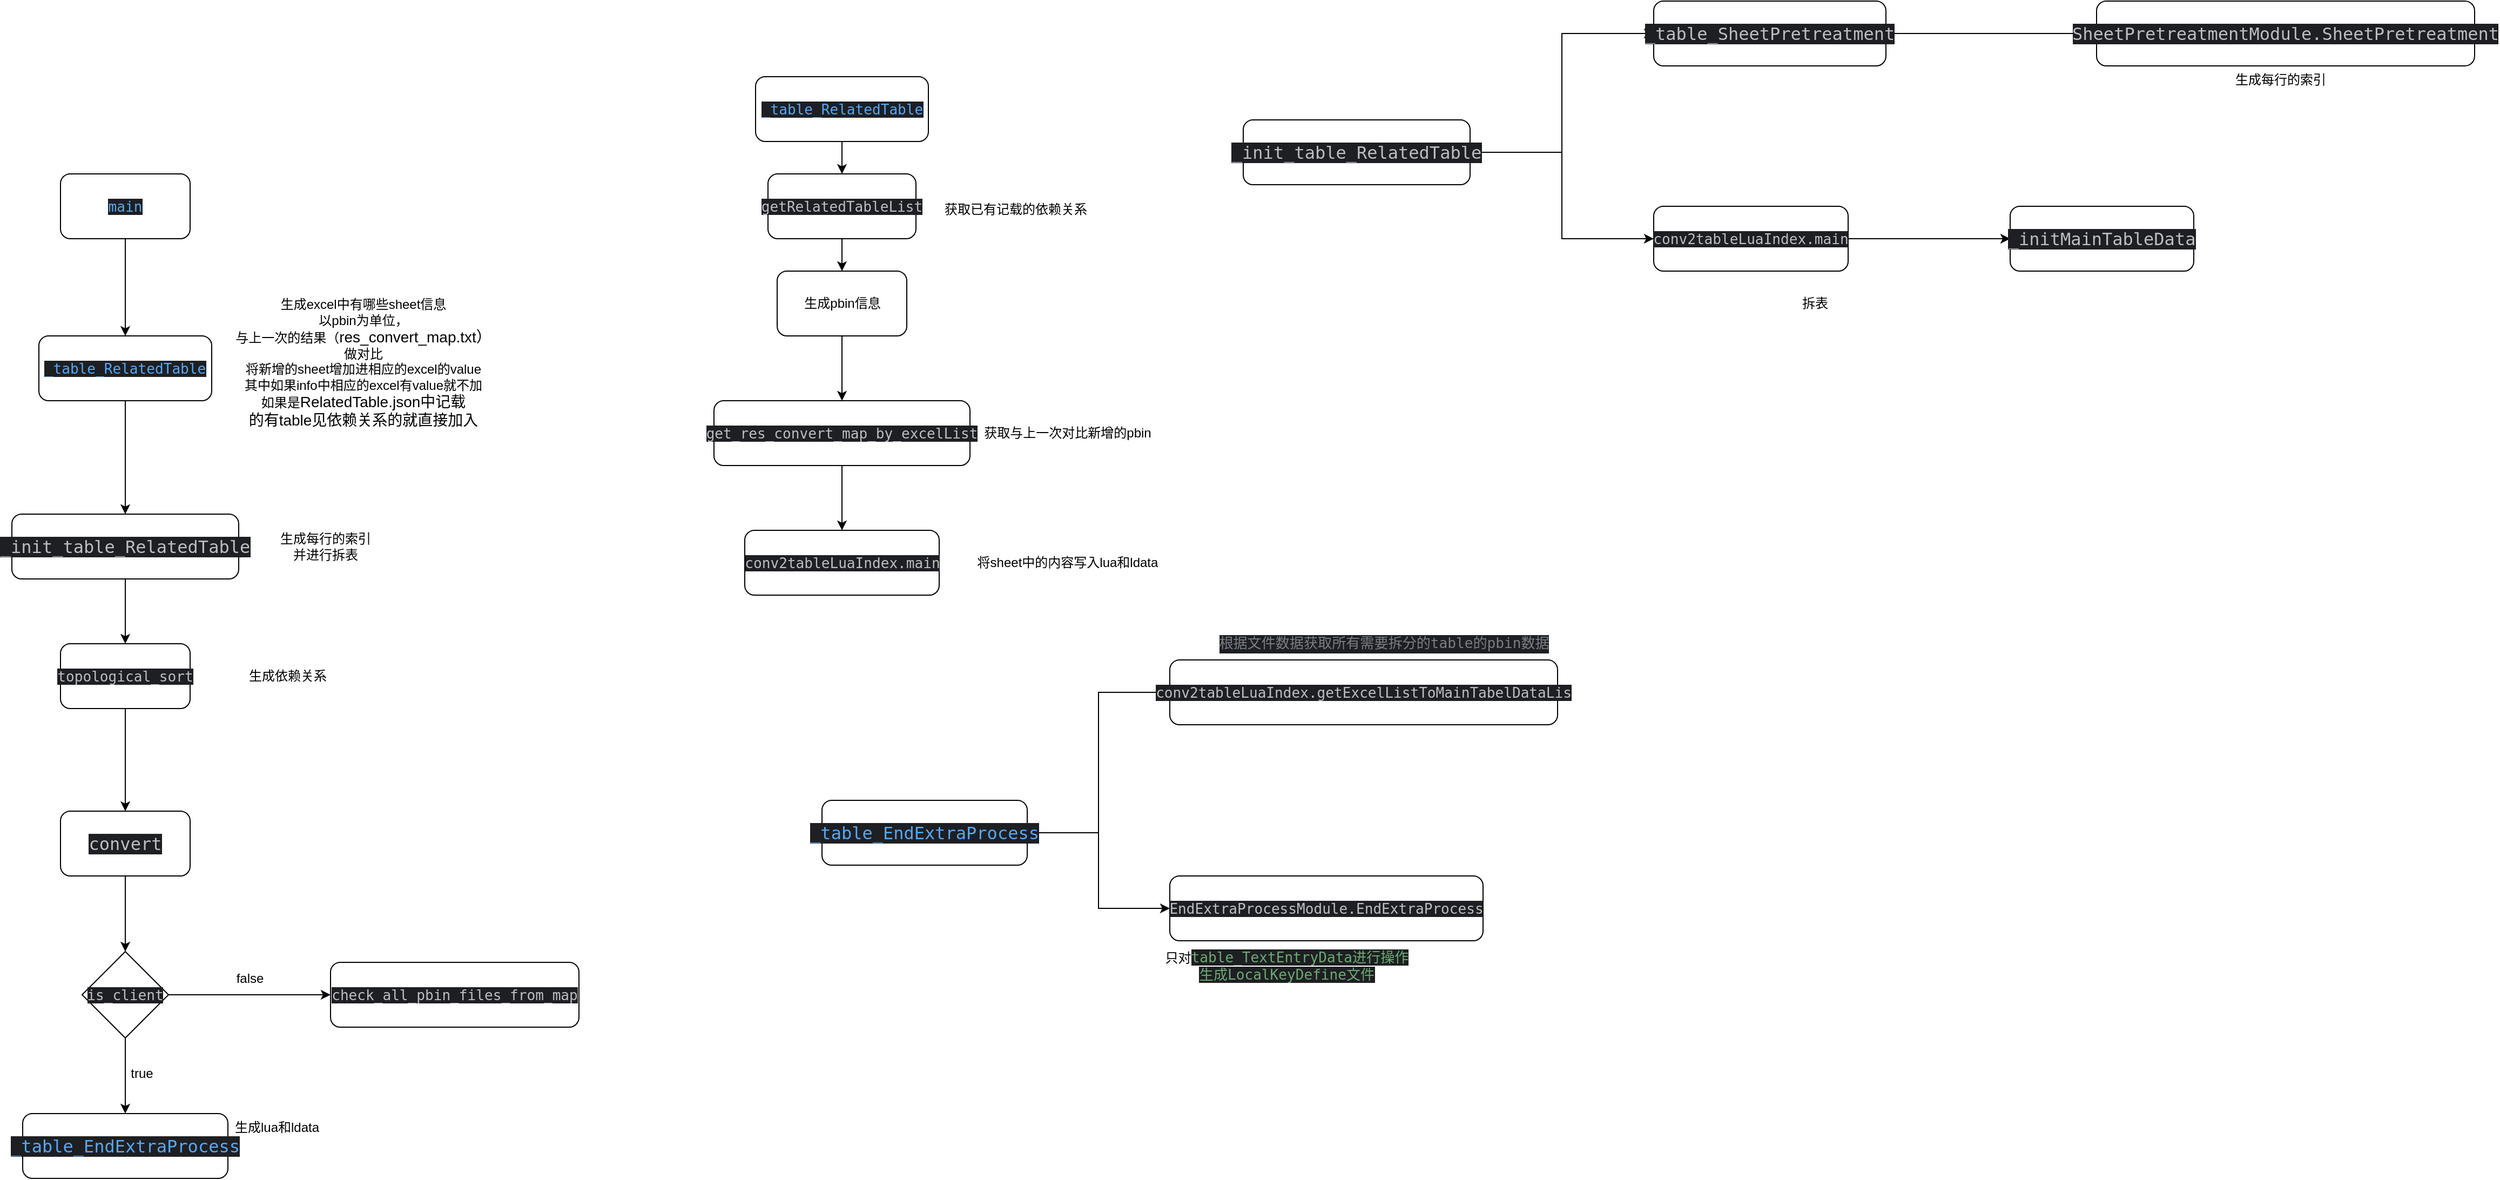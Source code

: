 <mxfile version="26.0.2">
  <diagram name="导出txt文本" id="JnTPTSW8uvq64Gtc28mE">
    <mxGraphModel dx="2852" dy="1562" grid="1" gridSize="10" guides="1" tooltips="1" connect="1" arrows="1" fold="1" page="1" pageScale="1" pageWidth="827" pageHeight="1169" math="0" shadow="0">
      <root>
        <mxCell id="0" />
        <mxCell id="1" parent="0" />
        <mxCell id="ml-K04kPEU6mxTsvXC_G-3" style="edgeStyle=orthogonalEdgeStyle;rounded=0;orthogonalLoop=1;jettySize=auto;html=1;entryX=0.5;entryY=0;entryDx=0;entryDy=0;" parent="1" source="ml-K04kPEU6mxTsvXC_G-1" target="ml-K04kPEU6mxTsvXC_G-2" edge="1">
          <mxGeometry relative="1" as="geometry" />
        </mxCell>
        <mxCell id="ml-K04kPEU6mxTsvXC_G-1" value="&lt;div style=&quot;background-color:#1e1f22;color:#bcbec4&quot;&gt;&lt;pre style=&quot;font-family:&#39;JetBrains Mono&#39;,monospace;font-size:9.8pt;&quot;&gt;&lt;span style=&quot;color:#56a8f5;&quot;&gt;main&lt;/span&gt;&lt;/pre&gt;&lt;/div&gt;" style="rounded=1;whiteSpace=wrap;html=1;" parent="1" vertex="1">
          <mxGeometry x="55" y="180" width="120" height="60" as="geometry" />
        </mxCell>
        <mxCell id="eJx14qyZ2uoMX4utbZYr-3" style="edgeStyle=orthogonalEdgeStyle;rounded=0;orthogonalLoop=1;jettySize=auto;html=1;" parent="1" source="ml-K04kPEU6mxTsvXC_G-2" target="eJx14qyZ2uoMX4utbZYr-2" edge="1">
          <mxGeometry relative="1" as="geometry" />
        </mxCell>
        <mxCell id="ml-K04kPEU6mxTsvXC_G-2" value="&lt;div style=&quot;background-color:#1e1f22;color:#bcbec4&quot;&gt;&lt;pre style=&quot;font-family:&#39;JetBrains Mono&#39;,monospace;font-size:9.8pt;&quot;&gt;&lt;span style=&quot;color:#56a8f5;&quot;&gt;_table_RelatedTable&lt;/span&gt;&lt;/pre&gt;&lt;/div&gt;" style="rounded=1;whiteSpace=wrap;html=1;" parent="1" vertex="1">
          <mxGeometry x="35" y="330" width="160" height="60" as="geometry" />
        </mxCell>
        <mxCell id="ml-K04kPEU6mxTsvXC_G-7" style="edgeStyle=orthogonalEdgeStyle;rounded=0;orthogonalLoop=1;jettySize=auto;html=1;entryX=0.5;entryY=0;entryDx=0;entryDy=0;" parent="1" source="ml-K04kPEU6mxTsvXC_G-5" target="f6NRc0c9WLY2QuTVg-Pm-2" edge="1">
          <mxGeometry relative="1" as="geometry" />
        </mxCell>
        <mxCell id="ml-K04kPEU6mxTsvXC_G-5" value="&lt;div style=&quot;background-color:#1e1f22;color:#bcbec4&quot;&gt;&lt;pre style=&quot;font-family:&#39;JetBrains Mono&#39;,monospace;font-size:9.8pt;&quot;&gt;&lt;span style=&quot;color:#56a8f5;&quot;&gt;_table_RelatedTable&lt;/span&gt;&lt;/pre&gt;&lt;/div&gt;" style="rounded=1;whiteSpace=wrap;html=1;" parent="1" vertex="1">
          <mxGeometry x="698.5" y="90" width="160" height="60" as="geometry" />
        </mxCell>
        <mxCell id="ml-K04kPEU6mxTsvXC_G-9" style="edgeStyle=orthogonalEdgeStyle;rounded=0;orthogonalLoop=1;jettySize=auto;html=1;" parent="1" source="ml-K04kPEU6mxTsvXC_G-6" target="ml-K04kPEU6mxTsvXC_G-8" edge="1">
          <mxGeometry relative="1" as="geometry" />
        </mxCell>
        <mxCell id="ml-K04kPEU6mxTsvXC_G-6" value="生成pbin信息" style="rounded=1;whiteSpace=wrap;html=1;" parent="1" vertex="1">
          <mxGeometry x="718.5" y="270" width="120" height="60" as="geometry" />
        </mxCell>
        <mxCell id="f6NRc0c9WLY2QuTVg-Pm-7" style="edgeStyle=orthogonalEdgeStyle;rounded=0;orthogonalLoop=1;jettySize=auto;html=1;" parent="1" source="ml-K04kPEU6mxTsvXC_G-8" target="f6NRc0c9WLY2QuTVg-Pm-6" edge="1">
          <mxGeometry relative="1" as="geometry" />
        </mxCell>
        <mxCell id="ml-K04kPEU6mxTsvXC_G-8" value="&lt;div style=&quot;background-color:#1e1f22;color:#bcbec4&quot;&gt;&lt;pre style=&quot;font-family:&#39;JetBrains Mono&#39;,monospace;font-size:9.8pt;&quot;&gt;get_res_convert_map_by_excelList&lt;/pre&gt;&lt;/div&gt;" style="rounded=1;whiteSpace=wrap;html=1;" parent="1" vertex="1">
          <mxGeometry x="660" y="390" width="237" height="60" as="geometry" />
        </mxCell>
        <mxCell id="ml-K04kPEU6mxTsvXC_G-10" value="获取与上一次对比新增的pbin" style="text;html=1;align=center;verticalAlign=middle;resizable=0;points=[];autosize=1;strokeColor=none;fillColor=none;" parent="1" vertex="1">
          <mxGeometry x="897" y="405" width="180" height="30" as="geometry" />
        </mxCell>
        <mxCell id="f6NRc0c9WLY2QuTVg-Pm-3" style="edgeStyle=orthogonalEdgeStyle;rounded=0;orthogonalLoop=1;jettySize=auto;html=1;" parent="1" source="f6NRc0c9WLY2QuTVg-Pm-2" target="ml-K04kPEU6mxTsvXC_G-6" edge="1">
          <mxGeometry relative="1" as="geometry" />
        </mxCell>
        <mxCell id="f6NRc0c9WLY2QuTVg-Pm-2" value="&lt;div style=&quot;background-color:#1e1f22;color:#bcbec4&quot;&gt;&lt;pre style=&quot;font-family:&#39;JetBrains Mono&#39;,monospace;font-size:9.8pt;&quot;&gt;getRelatedTableList&lt;/pre&gt;&lt;/div&gt;" style="rounded=1;whiteSpace=wrap;html=1;" parent="1" vertex="1">
          <mxGeometry x="710" y="180" width="137" height="60" as="geometry" />
        </mxCell>
        <mxCell id="f6NRc0c9WLY2QuTVg-Pm-4" value="获取已有记载的依赖关系" style="text;html=1;align=center;verticalAlign=middle;resizable=0;points=[];autosize=1;strokeColor=none;fillColor=none;" parent="1" vertex="1">
          <mxGeometry x="858.5" y="198" width="160" height="30" as="geometry" />
        </mxCell>
        <mxCell id="f6NRc0c9WLY2QuTVg-Pm-5" value="生成excel中有哪些sheet信息&lt;div&gt;以pbin为单位，&lt;/div&gt;&lt;div&gt;与上一次的结果（&lt;span style=&quot;font-size: 14px; text-align: left; white-space: pre-wrap; background-color: transparent; color: light-dark(rgb(0, 0, 0), rgb(255, 255, 255));&quot;&gt;res_convert_map.txt）&lt;/span&gt;&lt;span style=&quot;background-color: transparent; color: light-dark(rgb(0, 0, 0), rgb(255, 255, 255));&quot;&gt;做对比&lt;/span&gt;&lt;/div&gt;&lt;div&gt;&lt;span style=&quot;background-color: transparent; color: light-dark(rgb(0, 0, 0), rgb(255, 255, 255));&quot;&gt;将新增的sheet增加进相应的excel的value&lt;/span&gt;&lt;/div&gt;&lt;div&gt;&lt;span style=&quot;background-color: transparent; color: light-dark(rgb(0, 0, 0), rgb(255, 255, 255));&quot;&gt;其中如果info中相应的excel有value就不加&lt;/span&gt;&lt;/div&gt;&lt;div&gt;&lt;span style=&quot;background-color: transparent; color: light-dark(rgb(0, 0, 0), rgb(255, 255, 255));&quot;&gt;如果是&lt;/span&gt;&lt;span style=&quot;font-size: 14px; text-align: left; white-space: pre-wrap; background-color: transparent; color: light-dark(rgb(0, 0, 0), rgb(255, 255, 255));&quot;&gt;RelatedTable.json中记载&lt;/span&gt;&lt;/div&gt;&lt;div&gt;&lt;span style=&quot;font-size: 14px; text-align: left; white-space: pre-wrap; background-color: transparent; color: light-dark(rgb(0, 0, 0), rgb(255, 255, 255));&quot;&gt;的有table见依赖关系的就直接加入&lt;/span&gt;&lt;/div&gt;" style="text;html=1;align=center;verticalAlign=middle;resizable=0;points=[];autosize=1;strokeColor=none;fillColor=none;" parent="1" vertex="1">
          <mxGeometry x="185" y="295" width="300" height="120" as="geometry" />
        </mxCell>
        <mxCell id="f6NRc0c9WLY2QuTVg-Pm-6" value="&lt;div style=&quot;background-color:#1e1f22;color:#bcbec4&quot;&gt;&lt;pre style=&quot;font-family:&#39;JetBrains Mono&#39;,monospace;font-size:9.8pt;&quot;&gt;conv2tableLuaIndex.main&lt;/pre&gt;&lt;/div&gt;" style="rounded=1;whiteSpace=wrap;html=1;" parent="1" vertex="1">
          <mxGeometry x="688.5" y="510" width="180" height="60" as="geometry" />
        </mxCell>
        <mxCell id="f6NRc0c9WLY2QuTVg-Pm-8" value="将sheet中的内容写入lua和ldata" style="text;html=1;align=center;verticalAlign=middle;resizable=0;points=[];autosize=1;strokeColor=none;fillColor=none;" parent="1" vertex="1">
          <mxGeometry x="892" y="525" width="190" height="30" as="geometry" />
        </mxCell>
        <mxCell id="_njpeNoxGZ5RL7biQajy-2" style="edgeStyle=orthogonalEdgeStyle;rounded=0;orthogonalLoop=1;jettySize=auto;html=1;entryX=0.5;entryY=0;entryDx=0;entryDy=0;" edge="1" parent="1" source="eJx14qyZ2uoMX4utbZYr-2" target="_njpeNoxGZ5RL7biQajy-1">
          <mxGeometry relative="1" as="geometry" />
        </mxCell>
        <mxCell id="eJx14qyZ2uoMX4utbZYr-2" value="&lt;div style=&quot;background-color:#1e1f22;color:#bcbec4&quot;&gt;&lt;pre style=&quot;font-family:&#39;JetBrains Mono&#39;,monospace;font-size:12.0pt;&quot;&gt;_init_table_RelatedTable&lt;/pre&gt;&lt;/div&gt;" style="rounded=1;whiteSpace=wrap;html=1;" parent="1" vertex="1">
          <mxGeometry x="10" y="495" width="210" height="60" as="geometry" />
        </mxCell>
        <mxCell id="eJx14qyZ2uoMX4utbZYr-10" style="edgeStyle=orthogonalEdgeStyle;rounded=0;orthogonalLoop=1;jettySize=auto;html=1;entryX=0;entryY=0.5;entryDx=0;entryDy=0;" parent="1" source="eJx14qyZ2uoMX4utbZYr-5" target="eJx14qyZ2uoMX4utbZYr-6" edge="1">
          <mxGeometry relative="1" as="geometry" />
        </mxCell>
        <mxCell id="eJx14qyZ2uoMX4utbZYr-11" style="edgeStyle=orthogonalEdgeStyle;rounded=0;orthogonalLoop=1;jettySize=auto;html=1;entryX=0;entryY=0.5;entryDx=0;entryDy=0;" parent="1" source="eJx14qyZ2uoMX4utbZYr-5" target="eJx14qyZ2uoMX4utbZYr-8" edge="1">
          <mxGeometry relative="1" as="geometry" />
        </mxCell>
        <mxCell id="eJx14qyZ2uoMX4utbZYr-5" value="&lt;div style=&quot;background-color:#1e1f22;color:#bcbec4&quot;&gt;&lt;pre style=&quot;font-family:&#39;JetBrains Mono&#39;,monospace;font-size:12.0pt;&quot;&gt;_init_table_RelatedTable&lt;/pre&gt;&lt;/div&gt;" style="rounded=1;whiteSpace=wrap;html=1;" parent="1" vertex="1">
          <mxGeometry x="1150" y="130" width="210" height="60" as="geometry" />
        </mxCell>
        <mxCell id="eJx14qyZ2uoMX4utbZYr-13" style="edgeStyle=orthogonalEdgeStyle;rounded=0;orthogonalLoop=1;jettySize=auto;html=1;entryX=0;entryY=0.5;entryDx=0;entryDy=0;" parent="1" source="eJx14qyZ2uoMX4utbZYr-6" target="eJx14qyZ2uoMX4utbZYr-12" edge="1">
          <mxGeometry relative="1" as="geometry" />
        </mxCell>
        <mxCell id="eJx14qyZ2uoMX4utbZYr-6" value="&lt;div style=&quot;background-color:#1e1f22;color:#bcbec4&quot;&gt;&lt;pre style=&quot;font-family:&#39;JetBrains Mono&#39;,monospace;font-size:12.0pt;&quot;&gt;_table_SheetPretreatment&lt;/pre&gt;&lt;/div&gt;" style="rounded=1;whiteSpace=wrap;html=1;" parent="1" vertex="1">
          <mxGeometry x="1530" y="20" width="215" height="60" as="geometry" />
        </mxCell>
        <mxCell id="eJx14qyZ2uoMX4utbZYr-30" style="edgeStyle=orthogonalEdgeStyle;rounded=0;orthogonalLoop=1;jettySize=auto;html=1;entryX=0;entryY=0.5;entryDx=0;entryDy=0;" parent="1" source="eJx14qyZ2uoMX4utbZYr-8" target="eJx14qyZ2uoMX4utbZYr-29" edge="1">
          <mxGeometry relative="1" as="geometry" />
        </mxCell>
        <mxCell id="eJx14qyZ2uoMX4utbZYr-8" value="&lt;div style=&quot;background-color:#1e1f22;color:#bcbec4&quot;&gt;&lt;pre style=&quot;font-family:&#39;JetBrains Mono&#39;,monospace;font-size:9.8pt;&quot;&gt;conv2tableLuaIndex.main&lt;/pre&gt;&lt;/div&gt;" style="rounded=1;whiteSpace=wrap;html=1;" parent="1" vertex="1">
          <mxGeometry x="1530" y="210" width="180" height="60" as="geometry" />
        </mxCell>
        <mxCell id="eJx14qyZ2uoMX4utbZYr-12" value="&lt;div style=&quot;background-color:#1e1f22;color:#bcbec4&quot;&gt;&lt;pre style=&quot;font-family:&#39;JetBrains Mono&#39;,monospace;font-size:12.0pt;&quot;&gt;SheetPretreatmentModule.SheetPretreatment&lt;/pre&gt;&lt;/div&gt;" style="rounded=1;whiteSpace=wrap;html=1;" parent="1" vertex="1">
          <mxGeometry x="1940" y="20" width="350" height="60" as="geometry" />
        </mxCell>
        <mxCell id="eJx14qyZ2uoMX4utbZYr-17" value="生成每行的索引" style="text;html=1;align=center;verticalAlign=middle;resizable=0;points=[];autosize=1;strokeColor=none;fillColor=none;" parent="1" vertex="1">
          <mxGeometry x="2055" y="78" width="110" height="30" as="geometry" />
        </mxCell>
        <mxCell id="_njpeNoxGZ5RL7biQajy-7" style="edgeStyle=orthogonalEdgeStyle;rounded=0;orthogonalLoop=1;jettySize=auto;html=1;" edge="1" parent="1" source="eJx14qyZ2uoMX4utbZYr-18" target="_njpeNoxGZ5RL7biQajy-6">
          <mxGeometry relative="1" as="geometry" />
        </mxCell>
        <mxCell id="eJx14qyZ2uoMX4utbZYr-18" value="&lt;div style=&quot;background-color:#1e1f22;color:#bcbec4&quot;&gt;&lt;pre style=&quot;font-family:&#39;JetBrains Mono&#39;,monospace;font-size:12.0pt;&quot;&gt;convert&lt;/pre&gt;&lt;/div&gt;" style="rounded=1;whiteSpace=wrap;html=1;" parent="1" vertex="1">
          <mxGeometry x="55" y="770" width="120" height="60" as="geometry" />
        </mxCell>
        <mxCell id="eJx14qyZ2uoMX4utbZYr-22" value="生成每行的索引&lt;div&gt;并进行拆表&lt;/div&gt;" style="text;html=1;align=center;verticalAlign=middle;resizable=0;points=[];autosize=1;strokeColor=none;fillColor=none;" parent="1" vertex="1">
          <mxGeometry x="245" y="505" width="110" height="40" as="geometry" />
        </mxCell>
        <mxCell id="eJx14qyZ2uoMX4utbZYr-24" value="&lt;div style=&quot;background-color:#1e1f22;color:#bcbec4&quot;&gt;&lt;pre style=&quot;font-family:&#39;JetBrains Mono&#39;,monospace;font-size:12.0pt;&quot;&gt;&lt;span style=&quot;color:#56a8f5;&quot;&gt;_table_EndExtraProcess&lt;/span&gt;&lt;/pre&gt;&lt;/div&gt;" style="rounded=1;whiteSpace=wrap;html=1;" parent="1" vertex="1">
          <mxGeometry x="20" y="1050" width="190" height="60" as="geometry" />
        </mxCell>
        <mxCell id="eJx14qyZ2uoMX4utbZYr-26" value="生成lua和ldata" style="text;html=1;align=center;verticalAlign=middle;resizable=0;points=[];autosize=1;strokeColor=none;fillColor=none;" parent="1" vertex="1">
          <mxGeometry x="205" y="1048" width="100" height="30" as="geometry" />
        </mxCell>
        <mxCell id="eJx14qyZ2uoMX4utbZYr-28" value="拆表" style="text;html=1;align=center;verticalAlign=middle;resizable=0;points=[];autosize=1;strokeColor=none;fillColor=none;" parent="1" vertex="1">
          <mxGeometry x="1654" y="285" width="50" height="30" as="geometry" />
        </mxCell>
        <mxCell id="eJx14qyZ2uoMX4utbZYr-29" value="&lt;div style=&quot;background-color:#1e1f22;color:#bcbec4&quot;&gt;&lt;pre style=&quot;font-family:&#39;JetBrains Mono&#39;,monospace;font-size:12.0pt;&quot;&gt;_initMainTableData&lt;/pre&gt;&lt;/div&gt;" style="rounded=1;whiteSpace=wrap;html=1;" parent="1" vertex="1">
          <mxGeometry x="1860" y="210" width="170" height="60" as="geometry" />
        </mxCell>
        <mxCell id="_njpeNoxGZ5RL7biQajy-5" style="edgeStyle=orthogonalEdgeStyle;rounded=0;orthogonalLoop=1;jettySize=auto;html=1;entryX=0.5;entryY=0;entryDx=0;entryDy=0;" edge="1" parent="1" source="_njpeNoxGZ5RL7biQajy-1" target="eJx14qyZ2uoMX4utbZYr-18">
          <mxGeometry relative="1" as="geometry" />
        </mxCell>
        <mxCell id="_njpeNoxGZ5RL7biQajy-1" value="&lt;div style=&quot;background-color:#1e1f22;color:#bcbec4&quot;&gt;&lt;pre style=&quot;font-family:&#39;JetBrains Mono&#39;,monospace;font-size:9.8pt;&quot;&gt;topological_sort&lt;/pre&gt;&lt;/div&gt;" style="rounded=1;whiteSpace=wrap;html=1;" vertex="1" parent="1">
          <mxGeometry x="55" y="615" width="120" height="60" as="geometry" />
        </mxCell>
        <mxCell id="_njpeNoxGZ5RL7biQajy-3" value="生成依赖关系" style="text;html=1;align=center;verticalAlign=middle;resizable=0;points=[];autosize=1;strokeColor=none;fillColor=none;" vertex="1" parent="1">
          <mxGeometry x="215" y="630" width="100" height="30" as="geometry" />
        </mxCell>
        <mxCell id="_njpeNoxGZ5RL7biQajy-8" style="edgeStyle=orthogonalEdgeStyle;rounded=0;orthogonalLoop=1;jettySize=auto;html=1;" edge="1" parent="1" source="_njpeNoxGZ5RL7biQajy-6" target="eJx14qyZ2uoMX4utbZYr-24">
          <mxGeometry relative="1" as="geometry" />
        </mxCell>
        <mxCell id="_njpeNoxGZ5RL7biQajy-11" style="edgeStyle=orthogonalEdgeStyle;rounded=0;orthogonalLoop=1;jettySize=auto;html=1;" edge="1" parent="1" source="_njpeNoxGZ5RL7biQajy-6" target="_njpeNoxGZ5RL7biQajy-10">
          <mxGeometry relative="1" as="geometry" />
        </mxCell>
        <mxCell id="_njpeNoxGZ5RL7biQajy-6" value="&lt;div style=&quot;background-color:#1e1f22;color:#bcbec4&quot;&gt;&lt;pre style=&quot;font-family:&#39;JetBrains Mono&#39;,monospace;font-size:9.8pt;&quot;&gt;is_client&lt;/pre&gt;&lt;/div&gt;" style="rhombus;whiteSpace=wrap;html=1;" vertex="1" parent="1">
          <mxGeometry x="75" y="900" width="80" height="80" as="geometry" />
        </mxCell>
        <mxCell id="_njpeNoxGZ5RL7biQajy-9" value="true" style="text;html=1;align=center;verticalAlign=middle;resizable=0;points=[];autosize=1;strokeColor=none;fillColor=none;" vertex="1" parent="1">
          <mxGeometry x="110" y="998" width="40" height="30" as="geometry" />
        </mxCell>
        <mxCell id="_njpeNoxGZ5RL7biQajy-10" value="&lt;div style=&quot;background-color:#1e1f22;color:#bcbec4&quot;&gt;&lt;pre style=&quot;font-family:&#39;JetBrains Mono&#39;,monospace;font-size:9.8pt;&quot;&gt;check_all_pbin_files_from_map&lt;/pre&gt;&lt;/div&gt;" style="rounded=1;whiteSpace=wrap;html=1;" vertex="1" parent="1">
          <mxGeometry x="305" y="910" width="230" height="60" as="geometry" />
        </mxCell>
        <mxCell id="_njpeNoxGZ5RL7biQajy-12" value="false" style="text;html=1;align=center;verticalAlign=middle;resizable=0;points=[];autosize=1;strokeColor=none;fillColor=none;" vertex="1" parent="1">
          <mxGeometry x="205" y="910" width="50" height="30" as="geometry" />
        </mxCell>
        <mxCell id="_njpeNoxGZ5RL7biQajy-15" style="edgeStyle=orthogonalEdgeStyle;rounded=0;orthogonalLoop=1;jettySize=auto;html=1;entryX=0;entryY=0.5;entryDx=0;entryDy=0;exitX=1;exitY=0.5;exitDx=0;exitDy=0;" edge="1" parent="1" source="_njpeNoxGZ5RL7biQajy-17" target="_njpeNoxGZ5RL7biQajy-14">
          <mxGeometry relative="1" as="geometry">
            <mxPoint x="960" y="790" as="sourcePoint" />
          </mxGeometry>
        </mxCell>
        <mxCell id="_njpeNoxGZ5RL7biQajy-14" value="&lt;div style=&quot;background-color:#1e1f22;color:#bcbec4&quot;&gt;&lt;pre style=&quot;font-family:&#39;JetBrains Mono&#39;,monospace;font-size:9.8pt;&quot;&gt;conv2tableLuaIndex.getExcelListToMainTabelDataLis&lt;/pre&gt;&lt;/div&gt;" style="rounded=1;whiteSpace=wrap;html=1;" vertex="1" parent="1">
          <mxGeometry x="1082" y="630" width="359" height="60" as="geometry" />
        </mxCell>
        <mxCell id="_njpeNoxGZ5RL7biQajy-16" value="&lt;div style=&quot;background-color:#1e1f22;color:#bcbec4&quot;&gt;&lt;pre style=&quot;font-family:&#39;Courier New&#39;,monospace;font-size:9.8pt;&quot;&gt;&lt;span style=&quot;color:#7a7e85;&quot;&gt;根据文件数据获取所有需要拆分的&lt;/span&gt;&lt;span style=&quot;color:#7a7e85;font-family:&#39;JetBrains Mono&#39;,monospace;&quot;&gt;table&lt;/span&gt;&lt;span style=&quot;color:#7a7e85;&quot;&gt;的&lt;/span&gt;&lt;span style=&quot;color:#7a7e85;font-family:&#39;JetBrains Mono&#39;,monospace;&quot;&gt;pbin&lt;/span&gt;&lt;span style=&quot;color:#7a7e85;&quot;&gt;数据&lt;/span&gt;&lt;/pre&gt;&lt;/div&gt;" style="text;html=1;align=center;verticalAlign=middle;resizable=0;points=[];autosize=1;strokeColor=none;fillColor=none;" vertex="1" parent="1">
          <mxGeometry x="1110" y="585" width="340" height="60" as="geometry" />
        </mxCell>
        <mxCell id="_njpeNoxGZ5RL7biQajy-19" style="edgeStyle=orthogonalEdgeStyle;rounded=0;orthogonalLoop=1;jettySize=auto;html=1;entryX=0;entryY=0.5;entryDx=0;entryDy=0;" edge="1" parent="1" source="_njpeNoxGZ5RL7biQajy-17" target="_njpeNoxGZ5RL7biQajy-18">
          <mxGeometry relative="1" as="geometry" />
        </mxCell>
        <mxCell id="_njpeNoxGZ5RL7biQajy-17" value="&lt;div style=&quot;background-color:#1e1f22;color:#bcbec4&quot;&gt;&lt;pre style=&quot;font-family:&#39;JetBrains Mono&#39;,monospace;font-size:12.0pt;&quot;&gt;&lt;span style=&quot;color:#56a8f5;&quot;&gt;_table_EndExtraProcess&lt;/span&gt;&lt;/pre&gt;&lt;/div&gt;" style="rounded=1;whiteSpace=wrap;html=1;" vertex="1" parent="1">
          <mxGeometry x="760" y="760" width="190" height="60" as="geometry" />
        </mxCell>
        <mxCell id="_njpeNoxGZ5RL7biQajy-18" value="&lt;div style=&quot;background-color:#1e1f22;color:#bcbec4&quot;&gt;&lt;pre style=&quot;font-family:&#39;JetBrains Mono&#39;,monospace;font-size:9.8pt;&quot;&gt;EndExtraProcessModule.EndExtraProcess&lt;/pre&gt;&lt;/div&gt;" style="rounded=1;whiteSpace=wrap;html=1;" vertex="1" parent="1">
          <mxGeometry x="1082" y="830" width="290" height="60" as="geometry" />
        </mxCell>
        <mxCell id="_njpeNoxGZ5RL7biQajy-20" value="只对&lt;span style=&quot;color: rgb(106, 171, 115); font-family: &amp;quot;JetBrains Mono&amp;quot;, monospace; font-size: 9.8pt; background-color: rgb(30, 31, 34);&quot;&gt;table_TextEntryData进行操作&lt;/span&gt;&lt;div&gt;&lt;span style=&quot;color: rgb(106, 171, 115); font-family: &amp;quot;JetBrains Mono&amp;quot;, monospace; font-size: 9.8pt; background-color: rgb(30, 31, 34);&quot;&gt;生成LocalKeyDefine文件&lt;/span&gt;&lt;/div&gt;" style="text;html=1;align=center;verticalAlign=middle;resizable=0;points=[];autosize=1;strokeColor=none;fillColor=none;" vertex="1" parent="1">
          <mxGeometry x="1070" y="893" width="240" height="40" as="geometry" />
        </mxCell>
      </root>
    </mxGraphModel>
  </diagram>
</mxfile>
